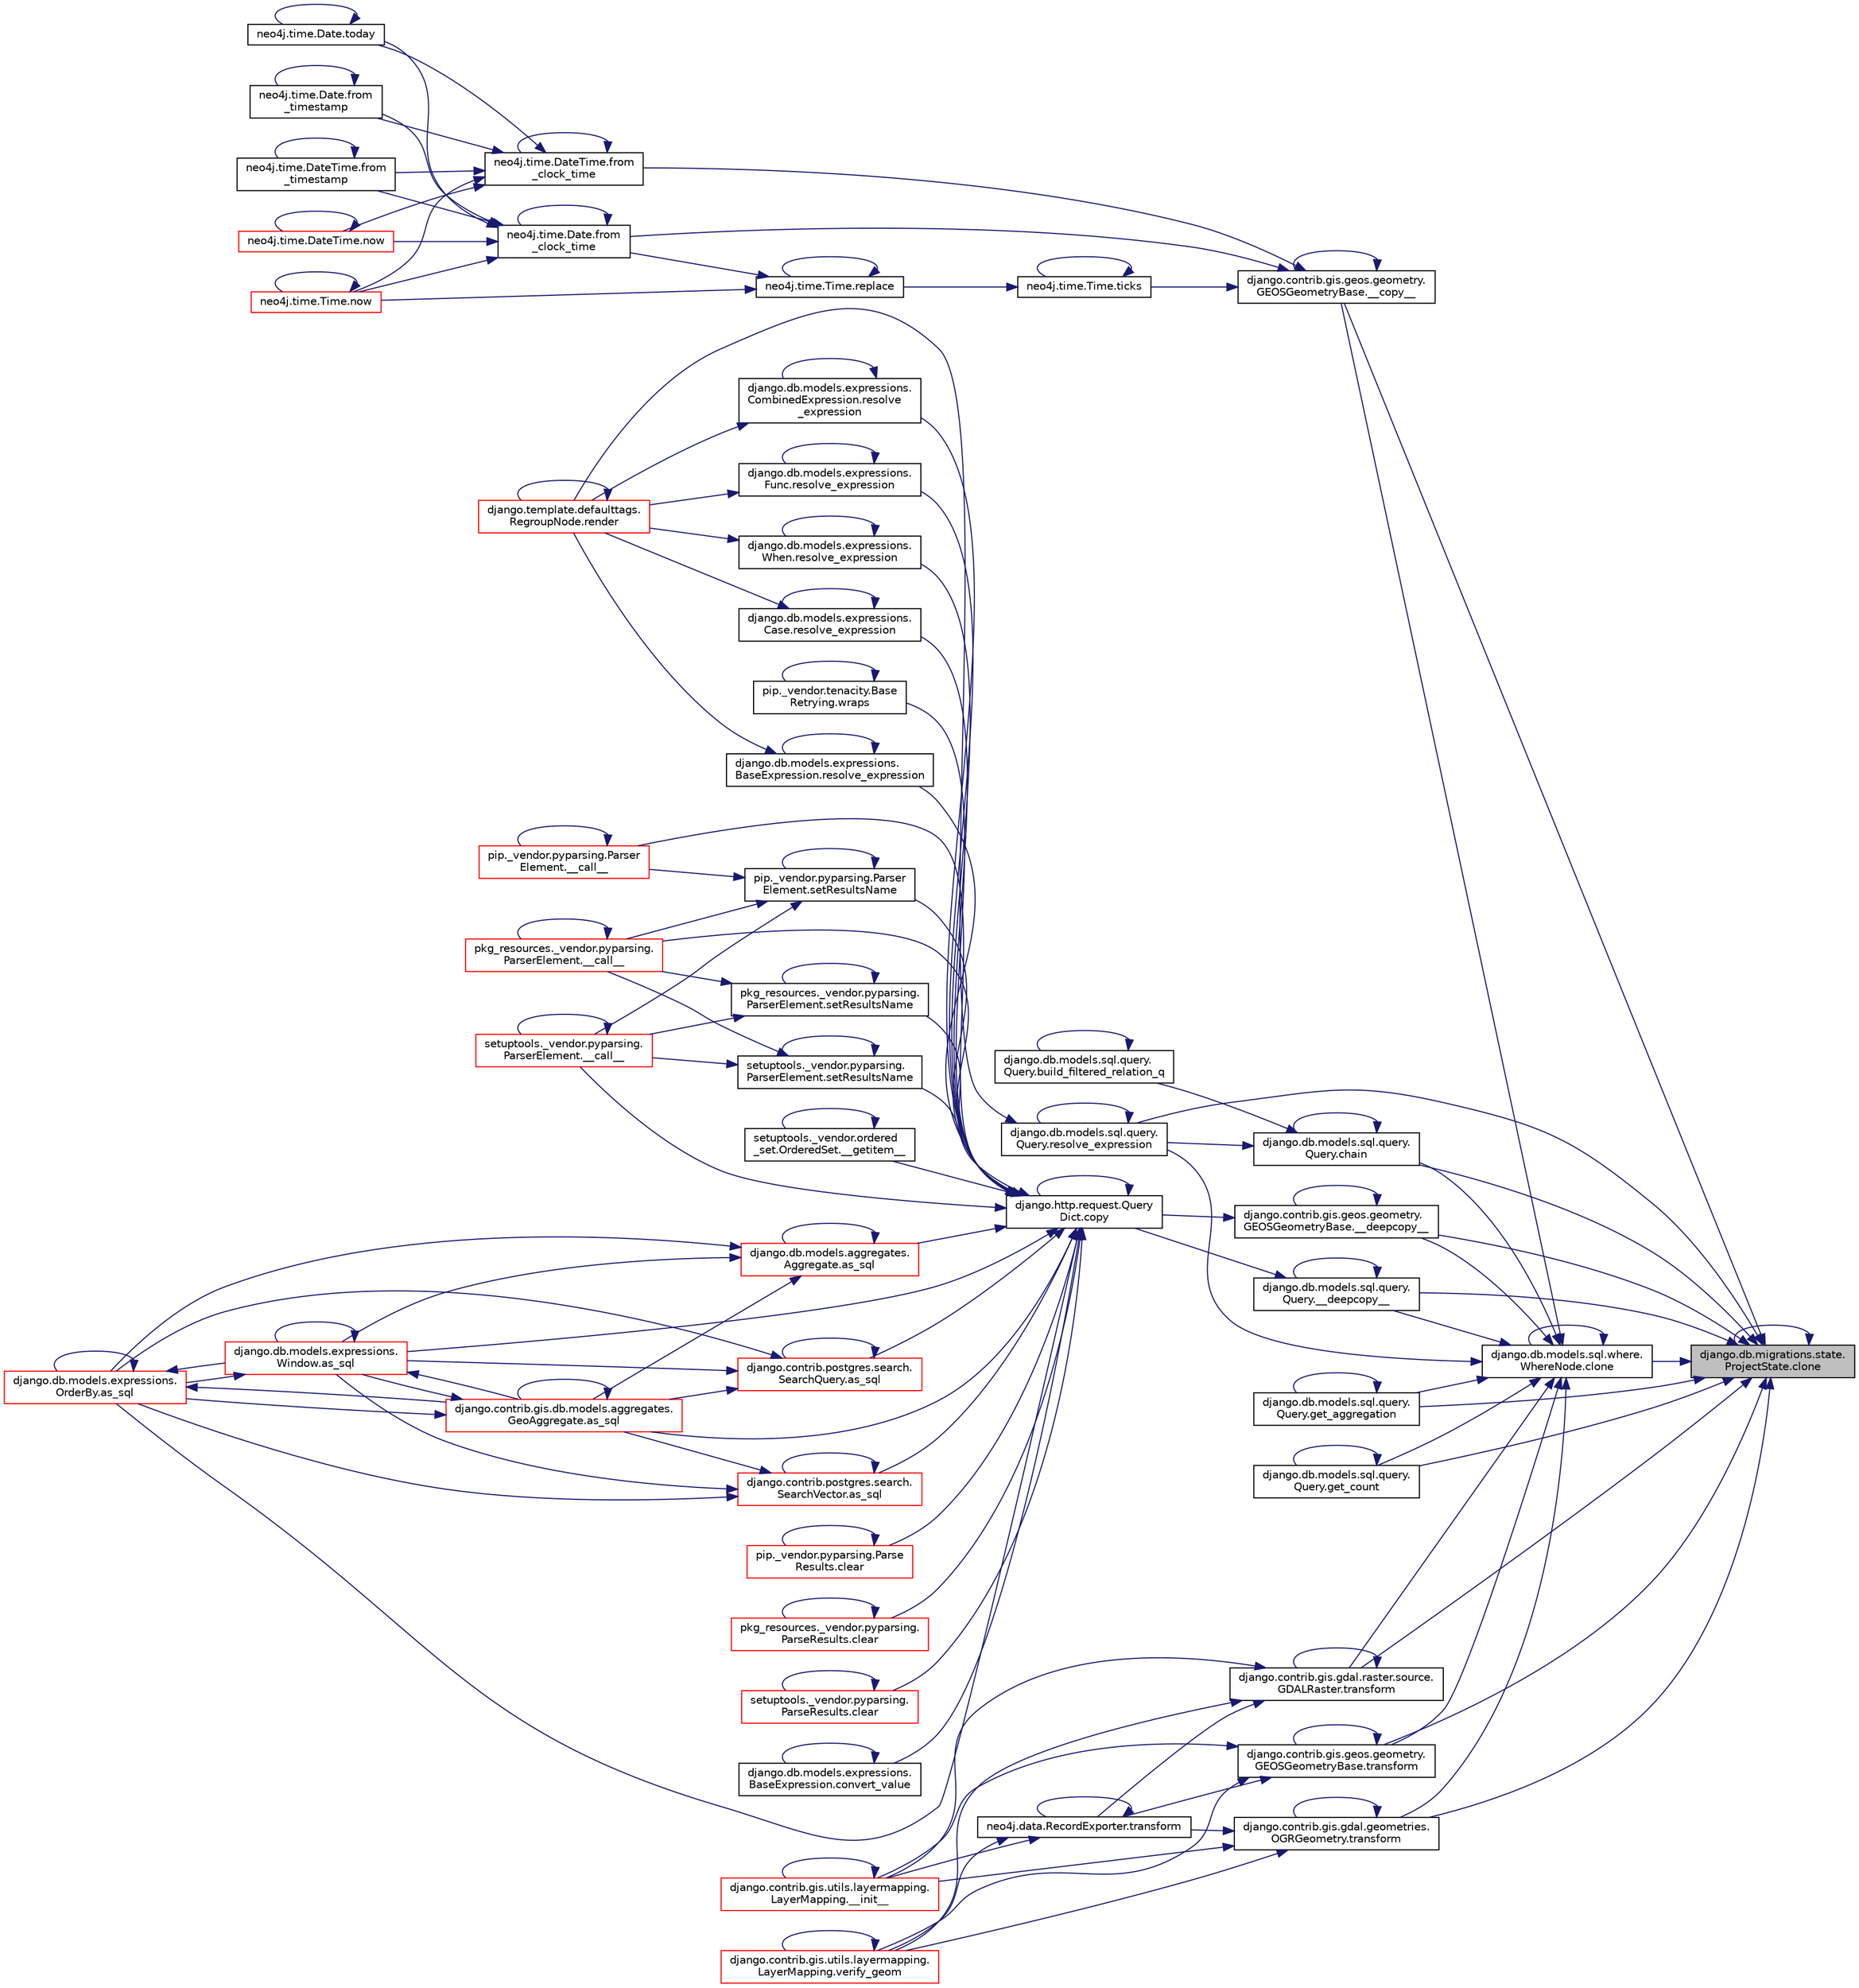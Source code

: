 digraph "django.db.migrations.state.ProjectState.clone"
{
 // LATEX_PDF_SIZE
  edge [fontname="Helvetica",fontsize="10",labelfontname="Helvetica",labelfontsize="10"];
  node [fontname="Helvetica",fontsize="10",shape=record];
  rankdir="RL";
  Node1 [label="django.db.migrations.state.\lProjectState.clone",height=0.2,width=0.4,color="black", fillcolor="grey75", style="filled", fontcolor="black",tooltip=" "];
  Node1 -> Node2 [dir="back",color="midnightblue",fontsize="10",style="solid",fontname="Helvetica"];
  Node2 [label="django.contrib.gis.geos.geometry.\lGEOSGeometryBase.__copy__",height=0.2,width=0.4,color="black", fillcolor="white", style="filled",URL="$d0/d97/classdjango_1_1contrib_1_1gis_1_1geos_1_1geometry_1_1_g_e_o_s_geometry_base.html#ad0b8f9f034cdd53b3646bc83bebfee9d",tooltip=" "];
  Node2 -> Node2 [dir="back",color="midnightblue",fontsize="10",style="solid",fontname="Helvetica"];
  Node2 -> Node3 [dir="back",color="midnightblue",fontsize="10",style="solid",fontname="Helvetica"];
  Node3 [label="neo4j.time.Date.from\l_clock_time",height=0.2,width=0.4,color="black", fillcolor="white", style="filled",URL="$d1/d6f/classneo4j_1_1time_1_1_date.html#a6e815a48a02a3f3d230e95d923cfb43b",tooltip=" "];
  Node3 -> Node3 [dir="back",color="midnightblue",fontsize="10",style="solid",fontname="Helvetica"];
  Node3 -> Node4 [dir="back",color="midnightblue",fontsize="10",style="solid",fontname="Helvetica"];
  Node4 [label="neo4j.time.Date.from\l_timestamp",height=0.2,width=0.4,color="black", fillcolor="white", style="filled",URL="$d1/d6f/classneo4j_1_1time_1_1_date.html#ad58021fec6b36c49f254926089415622",tooltip=" "];
  Node4 -> Node4 [dir="back",color="midnightblue",fontsize="10",style="solid",fontname="Helvetica"];
  Node3 -> Node5 [dir="back",color="midnightblue",fontsize="10",style="solid",fontname="Helvetica"];
  Node5 [label="neo4j.time.DateTime.from\l_timestamp",height=0.2,width=0.4,color="black", fillcolor="white", style="filled",URL="$d4/dcd/classneo4j_1_1time_1_1_date_time.html#a4d4684a2c591eafc581a2fda9ce123c9",tooltip=" "];
  Node5 -> Node5 [dir="back",color="midnightblue",fontsize="10",style="solid",fontname="Helvetica"];
  Node3 -> Node6 [dir="back",color="midnightblue",fontsize="10",style="solid",fontname="Helvetica"];
  Node6 [label="neo4j.time.Time.now",height=0.2,width=0.4,color="red", fillcolor="white", style="filled",URL="$db/d2a/classneo4j_1_1time_1_1_time.html#af50231a17a30a4c4cee2fcad3c023f46",tooltip=" "];
  Node6 -> Node6 [dir="back",color="midnightblue",fontsize="10",style="solid",fontname="Helvetica"];
  Node3 -> Node403 [dir="back",color="midnightblue",fontsize="10",style="solid",fontname="Helvetica"];
  Node403 [label="neo4j.time.DateTime.now",height=0.2,width=0.4,color="red", fillcolor="white", style="filled",URL="$d4/dcd/classneo4j_1_1time_1_1_date_time.html#a2b498ad246b4e6ad2238a68ad375ce34",tooltip=" "];
  Node403 -> Node403 [dir="back",color="midnightblue",fontsize="10",style="solid",fontname="Helvetica"];
  Node3 -> Node404 [dir="back",color="midnightblue",fontsize="10",style="solid",fontname="Helvetica"];
  Node404 [label="neo4j.time.Date.today",height=0.2,width=0.4,color="black", fillcolor="white", style="filled",URL="$d1/d6f/classneo4j_1_1time_1_1_date.html#a9f063ca6ba2a1f9c67cb16ee405d8c93",tooltip=" "];
  Node404 -> Node404 [dir="back",color="midnightblue",fontsize="10",style="solid",fontname="Helvetica"];
  Node2 -> Node402 [dir="back",color="midnightblue",fontsize="10",style="solid",fontname="Helvetica"];
  Node402 [label="neo4j.time.DateTime.from\l_clock_time",height=0.2,width=0.4,color="black", fillcolor="white", style="filled",URL="$d4/dcd/classneo4j_1_1time_1_1_date_time.html#a12a2d4d1586b225b0a6156d4e6d4cc0c",tooltip=" "];
  Node402 -> Node402 [dir="back",color="midnightblue",fontsize="10",style="solid",fontname="Helvetica"];
  Node402 -> Node4 [dir="back",color="midnightblue",fontsize="10",style="solid",fontname="Helvetica"];
  Node402 -> Node5 [dir="back",color="midnightblue",fontsize="10",style="solid",fontname="Helvetica"];
  Node402 -> Node6 [dir="back",color="midnightblue",fontsize="10",style="solid",fontname="Helvetica"];
  Node402 -> Node403 [dir="back",color="midnightblue",fontsize="10",style="solid",fontname="Helvetica"];
  Node402 -> Node404 [dir="back",color="midnightblue",fontsize="10",style="solid",fontname="Helvetica"];
  Node2 -> Node455 [dir="back",color="midnightblue",fontsize="10",style="solid",fontname="Helvetica"];
  Node455 [label="neo4j.time.Time.ticks",height=0.2,width=0.4,color="black", fillcolor="white", style="filled",URL="$db/d2a/classneo4j_1_1time_1_1_time.html#af3cbc3ab118ea3f7c8aaee2cc13a89e1",tooltip=" "];
  Node455 -> Node456 [dir="back",color="midnightblue",fontsize="10",style="solid",fontname="Helvetica"];
  Node456 [label="neo4j.time.Time.replace",height=0.2,width=0.4,color="black", fillcolor="white", style="filled",URL="$db/d2a/classneo4j_1_1time_1_1_time.html#a5460a840afb4c8da3de9bb82646b9c28",tooltip=" "];
  Node456 -> Node3 [dir="back",color="midnightblue",fontsize="10",style="solid",fontname="Helvetica"];
  Node456 -> Node6 [dir="back",color="midnightblue",fontsize="10",style="solid",fontname="Helvetica"];
  Node456 -> Node456 [dir="back",color="midnightblue",fontsize="10",style="solid",fontname="Helvetica"];
  Node455 -> Node455 [dir="back",color="midnightblue",fontsize="10",style="solid",fontname="Helvetica"];
  Node1 -> Node210 [dir="back",color="midnightblue",fontsize="10",style="solid",fontname="Helvetica"];
  Node210 [label="django.db.models.sql.query.\lQuery.__deepcopy__",height=0.2,width=0.4,color="black", fillcolor="white", style="filled",URL="$d6/d30/classdjango_1_1db_1_1models_1_1sql_1_1query_1_1_query.html#a47d0b39c5cf5d7f03c4ce7f394792e9e",tooltip=" "];
  Node210 -> Node210 [dir="back",color="midnightblue",fontsize="10",style="solid",fontname="Helvetica"];
  Node210 -> Node211 [dir="back",color="midnightblue",fontsize="10",style="solid",fontname="Helvetica"];
  Node211 [label="django.http.request.Query\lDict.copy",height=0.2,width=0.4,color="black", fillcolor="white", style="filled",URL="$d3/dd6/classdjango_1_1http_1_1request_1_1_query_dict.html#ae0e3cea351ea34f0e9139f73870da81e",tooltip=" "];
  Node211 -> Node11 [dir="back",color="midnightblue",fontsize="10",style="solid",fontname="Helvetica"];
  Node11 [label="pip._vendor.pyparsing.Parser\lElement.__call__",height=0.2,width=0.4,color="red", fillcolor="white", style="filled",URL="$df/d7f/classpip_1_1__vendor_1_1pyparsing_1_1_parser_element.html#ae345dfb10ea6a1e9c77120e86129ab16",tooltip=" "];
  Node11 -> Node11 [dir="back",color="midnightblue",fontsize="10",style="solid",fontname="Helvetica"];
  Node211 -> Node14 [dir="back",color="midnightblue",fontsize="10",style="solid",fontname="Helvetica"];
  Node14 [label="pkg_resources._vendor.pyparsing.\lParserElement.__call__",height=0.2,width=0.4,color="red", fillcolor="white", style="filled",URL="$de/df0/classpkg__resources_1_1__vendor_1_1pyparsing_1_1_parser_element.html#a43d9a7e720d29a80c49f63998712c9a5",tooltip=" "];
  Node14 -> Node14 [dir="back",color="midnightblue",fontsize="10",style="solid",fontname="Helvetica"];
  Node211 -> Node15 [dir="back",color="midnightblue",fontsize="10",style="solid",fontname="Helvetica"];
  Node15 [label="setuptools._vendor.pyparsing.\lParserElement.__call__",height=0.2,width=0.4,color="red", fillcolor="white", style="filled",URL="$d9/d25/classsetuptools_1_1__vendor_1_1pyparsing_1_1_parser_element.html#a7f154aa4d9339f88d2306325bf99b953",tooltip=" "];
  Node15 -> Node15 [dir="back",color="midnightblue",fontsize="10",style="solid",fontname="Helvetica"];
  Node211 -> Node16 [dir="back",color="midnightblue",fontsize="10",style="solid",fontname="Helvetica"];
  Node16 [label="setuptools._vendor.ordered\l_set.OrderedSet.__getitem__",height=0.2,width=0.4,color="black", fillcolor="white", style="filled",URL="$d0/d40/classsetuptools_1_1__vendor_1_1ordered__set_1_1_ordered_set.html#afa5d263824cc35374a0cf762672f68ae",tooltip=" "];
  Node16 -> Node16 [dir="back",color="midnightblue",fontsize="10",style="solid",fontname="Helvetica"];
  Node211 -> Node17 [dir="back",color="midnightblue",fontsize="10",style="solid",fontname="Helvetica"];
  Node17 [label="django.db.models.aggregates.\lAggregate.as_sql",height=0.2,width=0.4,color="red", fillcolor="white", style="filled",URL="$d7/d0c/classdjango_1_1db_1_1models_1_1aggregates_1_1_aggregate.html#a86af10d7994d4f7a535cb7476201db71",tooltip=" "];
  Node17 -> Node17 [dir="back",color="midnightblue",fontsize="10",style="solid",fontname="Helvetica"];
  Node17 -> Node20 [dir="back",color="midnightblue",fontsize="10",style="solid",fontname="Helvetica"];
  Node20 [label="django.contrib.gis.db.models.aggregates.\lGeoAggregate.as_sql",height=0.2,width=0.4,color="red", fillcolor="white", style="filled",URL="$df/dbe/classdjango_1_1contrib_1_1gis_1_1db_1_1models_1_1aggregates_1_1_geo_aggregate.html#a129bfb83cb8d965d40be63e974594fa7",tooltip=" "];
  Node20 -> Node20 [dir="back",color="midnightblue",fontsize="10",style="solid",fontname="Helvetica"];
  Node20 -> Node21 [dir="back",color="midnightblue",fontsize="10",style="solid",fontname="Helvetica"];
  Node21 [label="django.db.models.expressions.\lWindow.as_sql",height=0.2,width=0.4,color="red", fillcolor="white", style="filled",URL="$d6/d1c/classdjango_1_1db_1_1models_1_1expressions_1_1_window.html#a2a81a422e2884ef2026394b0f83416dc",tooltip=" "];
  Node21 -> Node20 [dir="back",color="midnightblue",fontsize="10",style="solid",fontname="Helvetica"];
  Node21 -> Node21 [dir="back",color="midnightblue",fontsize="10",style="solid",fontname="Helvetica"];
  Node21 -> Node22 [dir="back",color="midnightblue",fontsize="10",style="solid",fontname="Helvetica"];
  Node22 [label="django.db.models.expressions.\lOrderBy.as_sql",height=0.2,width=0.4,color="red", fillcolor="white", style="filled",URL="$da/d4d/classdjango_1_1db_1_1models_1_1expressions_1_1_order_by.html#a343064ad7cfdac310e95fd997ee6d4cc",tooltip=" "];
  Node22 -> Node20 [dir="back",color="midnightblue",fontsize="10",style="solid",fontname="Helvetica"];
  Node22 -> Node21 [dir="back",color="midnightblue",fontsize="10",style="solid",fontname="Helvetica"];
  Node22 -> Node22 [dir="back",color="midnightblue",fontsize="10",style="solid",fontname="Helvetica"];
  Node20 -> Node22 [dir="back",color="midnightblue",fontsize="10",style="solid",fontname="Helvetica"];
  Node17 -> Node21 [dir="back",color="midnightblue",fontsize="10",style="solid",fontname="Helvetica"];
  Node17 -> Node22 [dir="back",color="midnightblue",fontsize="10",style="solid",fontname="Helvetica"];
  Node211 -> Node20 [dir="back",color="midnightblue",fontsize="10",style="solid",fontname="Helvetica"];
  Node211 -> Node31 [dir="back",color="midnightblue",fontsize="10",style="solid",fontname="Helvetica"];
  Node31 [label="django.contrib.postgres.search.\lSearchVector.as_sql",height=0.2,width=0.4,color="red", fillcolor="white", style="filled",URL="$d3/d9b/classdjango_1_1contrib_1_1postgres_1_1search_1_1_search_vector.html#a20b770d5d88a5d8d2c6b3f60feb66e07",tooltip=" "];
  Node31 -> Node20 [dir="back",color="midnightblue",fontsize="10",style="solid",fontname="Helvetica"];
  Node31 -> Node31 [dir="back",color="midnightblue",fontsize="10",style="solid",fontname="Helvetica"];
  Node31 -> Node21 [dir="back",color="midnightblue",fontsize="10",style="solid",fontname="Helvetica"];
  Node31 -> Node22 [dir="back",color="midnightblue",fontsize="10",style="solid",fontname="Helvetica"];
  Node211 -> Node32 [dir="back",color="midnightblue",fontsize="10",style="solid",fontname="Helvetica"];
  Node32 [label="django.contrib.postgres.search.\lSearchQuery.as_sql",height=0.2,width=0.4,color="red", fillcolor="white", style="filled",URL="$d4/d5f/classdjango_1_1contrib_1_1postgres_1_1search_1_1_search_query.html#a08057a93d8da31c23329543b1d429539",tooltip=" "];
  Node32 -> Node20 [dir="back",color="midnightblue",fontsize="10",style="solid",fontname="Helvetica"];
  Node32 -> Node32 [dir="back",color="midnightblue",fontsize="10",style="solid",fontname="Helvetica"];
  Node32 -> Node21 [dir="back",color="midnightblue",fontsize="10",style="solid",fontname="Helvetica"];
  Node32 -> Node22 [dir="back",color="midnightblue",fontsize="10",style="solid",fontname="Helvetica"];
  Node211 -> Node21 [dir="back",color="midnightblue",fontsize="10",style="solid",fontname="Helvetica"];
  Node211 -> Node22 [dir="back",color="midnightblue",fontsize="10",style="solid",fontname="Helvetica"];
  Node211 -> Node33 [dir="back",color="midnightblue",fontsize="10",style="solid",fontname="Helvetica"];
  Node33 [label="pip._vendor.pyparsing.Parse\lResults.clear",height=0.2,width=0.4,color="red", fillcolor="white", style="filled",URL="$d3/d5b/classpip_1_1__vendor_1_1pyparsing_1_1_parse_results.html#ab6e049e34b90004c1d59069da7a5cc08",tooltip=" "];
  Node33 -> Node33 [dir="back",color="midnightblue",fontsize="10",style="solid",fontname="Helvetica"];
  Node211 -> Node74 [dir="back",color="midnightblue",fontsize="10",style="solid",fontname="Helvetica"];
  Node74 [label="pkg_resources._vendor.pyparsing.\lParseResults.clear",height=0.2,width=0.4,color="red", fillcolor="white", style="filled",URL="$d3/d93/classpkg__resources_1_1__vendor_1_1pyparsing_1_1_parse_results.html#a14a75f633961fdc58d077c5d26635038",tooltip=" "];
  Node74 -> Node74 [dir="back",color="midnightblue",fontsize="10",style="solid",fontname="Helvetica"];
  Node211 -> Node212 [dir="back",color="midnightblue",fontsize="10",style="solid",fontname="Helvetica"];
  Node212 [label="setuptools._vendor.pyparsing.\lParseResults.clear",height=0.2,width=0.4,color="red", fillcolor="white", style="filled",URL="$df/d77/classsetuptools_1_1__vendor_1_1pyparsing_1_1_parse_results.html#a2683a26b96b087edaec172f6f837058b",tooltip=" "];
  Node212 -> Node212 [dir="back",color="midnightblue",fontsize="10",style="solid",fontname="Helvetica"];
  Node211 -> Node217 [dir="back",color="midnightblue",fontsize="10",style="solid",fontname="Helvetica"];
  Node217 [label="django.db.models.expressions.\lBaseExpression.convert_value",height=0.2,width=0.4,color="black", fillcolor="white", style="filled",URL="$de/d6b/classdjango_1_1db_1_1models_1_1expressions_1_1_base_expression.html#a17a709653d93ba657fb2ed791346e38f",tooltip=" "];
  Node217 -> Node217 [dir="back",color="midnightblue",fontsize="10",style="solid",fontname="Helvetica"];
  Node211 -> Node211 [dir="back",color="midnightblue",fontsize="10",style="solid",fontname="Helvetica"];
  Node211 -> Node218 [dir="back",color="midnightblue",fontsize="10",style="solid",fontname="Helvetica"];
  Node218 [label="django.db.models.expressions.\lBaseExpression.resolve_expression",height=0.2,width=0.4,color="black", fillcolor="white", style="filled",URL="$de/d6b/classdjango_1_1db_1_1models_1_1expressions_1_1_base_expression.html#aa13750acce26e49830dd7f797f938bdc",tooltip=" "];
  Node218 -> Node28 [dir="back",color="midnightblue",fontsize="10",style="solid",fontname="Helvetica"];
  Node28 [label="django.template.defaulttags.\lRegroupNode.render",height=0.2,width=0.4,color="red", fillcolor="white", style="filled",URL="$da/d86/classdjango_1_1template_1_1defaulttags_1_1_regroup_node.html#a301b8a2fd8a69d413de73aa3065f73c6",tooltip=" "];
  Node28 -> Node28 [dir="back",color="midnightblue",fontsize="10",style="solid",fontname="Helvetica"];
  Node218 -> Node218 [dir="back",color="midnightblue",fontsize="10",style="solid",fontname="Helvetica"];
  Node211 -> Node219 [dir="back",color="midnightblue",fontsize="10",style="solid",fontname="Helvetica"];
  Node219 [label="django.db.models.expressions.\lCombinedExpression.resolve\l_expression",height=0.2,width=0.4,color="black", fillcolor="white", style="filled",URL="$dc/d12/classdjango_1_1db_1_1models_1_1expressions_1_1_combined_expression.html#a48f503b2ffb0cf67a3064f0cfab1f191",tooltip=" "];
  Node219 -> Node28 [dir="back",color="midnightblue",fontsize="10",style="solid",fontname="Helvetica"];
  Node219 -> Node219 [dir="back",color="midnightblue",fontsize="10",style="solid",fontname="Helvetica"];
  Node211 -> Node220 [dir="back",color="midnightblue",fontsize="10",style="solid",fontname="Helvetica"];
  Node220 [label="django.db.models.expressions.\lFunc.resolve_expression",height=0.2,width=0.4,color="black", fillcolor="white", style="filled",URL="$d8/d57/classdjango_1_1db_1_1models_1_1expressions_1_1_func.html#ad831ab3b8c4ec8e2c9ea0353d6790d38",tooltip=" "];
  Node220 -> Node28 [dir="back",color="midnightblue",fontsize="10",style="solid",fontname="Helvetica"];
  Node220 -> Node220 [dir="back",color="midnightblue",fontsize="10",style="solid",fontname="Helvetica"];
  Node211 -> Node221 [dir="back",color="midnightblue",fontsize="10",style="solid",fontname="Helvetica"];
  Node221 [label="django.db.models.expressions.\lWhen.resolve_expression",height=0.2,width=0.4,color="black", fillcolor="white", style="filled",URL="$d6/dd5/classdjango_1_1db_1_1models_1_1expressions_1_1_when.html#a0a28feb711df427e6c0eae219e5b5981",tooltip=" "];
  Node221 -> Node28 [dir="back",color="midnightblue",fontsize="10",style="solid",fontname="Helvetica"];
  Node221 -> Node221 [dir="back",color="midnightblue",fontsize="10",style="solid",fontname="Helvetica"];
  Node211 -> Node222 [dir="back",color="midnightblue",fontsize="10",style="solid",fontname="Helvetica"];
  Node222 [label="django.db.models.expressions.\lCase.resolve_expression",height=0.2,width=0.4,color="black", fillcolor="white", style="filled",URL="$dc/dfd/classdjango_1_1db_1_1models_1_1expressions_1_1_case.html#a54427dcdbedead4176f05b34572e85ad",tooltip=" "];
  Node222 -> Node28 [dir="back",color="midnightblue",fontsize="10",style="solid",fontname="Helvetica"];
  Node222 -> Node222 [dir="back",color="midnightblue",fontsize="10",style="solid",fontname="Helvetica"];
  Node211 -> Node223 [dir="back",color="midnightblue",fontsize="10",style="solid",fontname="Helvetica"];
  Node223 [label="pip._vendor.pyparsing.Parser\lElement.setResultsName",height=0.2,width=0.4,color="black", fillcolor="white", style="filled",URL="$df/d7f/classpip_1_1__vendor_1_1pyparsing_1_1_parser_element.html#ab7887526af9674a6b7969bd4d9756bf9",tooltip=" "];
  Node223 -> Node11 [dir="back",color="midnightblue",fontsize="10",style="solid",fontname="Helvetica"];
  Node223 -> Node14 [dir="back",color="midnightblue",fontsize="10",style="solid",fontname="Helvetica"];
  Node223 -> Node15 [dir="back",color="midnightblue",fontsize="10",style="solid",fontname="Helvetica"];
  Node223 -> Node223 [dir="back",color="midnightblue",fontsize="10",style="solid",fontname="Helvetica"];
  Node211 -> Node224 [dir="back",color="midnightblue",fontsize="10",style="solid",fontname="Helvetica"];
  Node224 [label="pkg_resources._vendor.pyparsing.\lParserElement.setResultsName",height=0.2,width=0.4,color="black", fillcolor="white", style="filled",URL="$de/df0/classpkg__resources_1_1__vendor_1_1pyparsing_1_1_parser_element.html#a787aafab87357373be31819f83517344",tooltip=" "];
  Node224 -> Node14 [dir="back",color="midnightblue",fontsize="10",style="solid",fontname="Helvetica"];
  Node224 -> Node15 [dir="back",color="midnightblue",fontsize="10",style="solid",fontname="Helvetica"];
  Node224 -> Node224 [dir="back",color="midnightblue",fontsize="10",style="solid",fontname="Helvetica"];
  Node211 -> Node225 [dir="back",color="midnightblue",fontsize="10",style="solid",fontname="Helvetica"];
  Node225 [label="setuptools._vendor.pyparsing.\lParserElement.setResultsName",height=0.2,width=0.4,color="black", fillcolor="white", style="filled",URL="$d9/d25/classsetuptools_1_1__vendor_1_1pyparsing_1_1_parser_element.html#a3c4dc5305a3369fad37fc46442079a69",tooltip=" "];
  Node225 -> Node14 [dir="back",color="midnightblue",fontsize="10",style="solid",fontname="Helvetica"];
  Node225 -> Node15 [dir="back",color="midnightblue",fontsize="10",style="solid",fontname="Helvetica"];
  Node225 -> Node225 [dir="back",color="midnightblue",fontsize="10",style="solid",fontname="Helvetica"];
  Node211 -> Node226 [dir="back",color="midnightblue",fontsize="10",style="solid",fontname="Helvetica"];
  Node226 [label="pip._vendor.tenacity.Base\lRetrying.wraps",height=0.2,width=0.4,color="black", fillcolor="white", style="filled",URL="$d2/d69/classpip_1_1__vendor_1_1tenacity_1_1_base_retrying.html#ac425e76589ab1ebafc9603fc6f5d6784",tooltip=" "];
  Node226 -> Node226 [dir="back",color="midnightblue",fontsize="10",style="solid",fontname="Helvetica"];
  Node1 -> Node227 [dir="back",color="midnightblue",fontsize="10",style="solid",fontname="Helvetica"];
  Node227 [label="django.contrib.gis.geos.geometry.\lGEOSGeometryBase.__deepcopy__",height=0.2,width=0.4,color="black", fillcolor="white", style="filled",URL="$d0/d97/classdjango_1_1contrib_1_1gis_1_1geos_1_1geometry_1_1_g_e_o_s_geometry_base.html#abd885baf64b30178d1b8fc440359bd52",tooltip=" "];
  Node227 -> Node227 [dir="back",color="midnightblue",fontsize="10",style="solid",fontname="Helvetica"];
  Node227 -> Node211 [dir="back",color="midnightblue",fontsize="10",style="solid",fontname="Helvetica"];
  Node1 -> Node228 [dir="back",color="midnightblue",fontsize="10",style="solid",fontname="Helvetica"];
  Node228 [label="django.db.models.sql.query.\lQuery.chain",height=0.2,width=0.4,color="black", fillcolor="white", style="filled",URL="$d6/d30/classdjango_1_1db_1_1models_1_1sql_1_1query_1_1_query.html#a37be68b6aa70388830ba40dcf69226e0",tooltip=" "];
  Node228 -> Node229 [dir="back",color="midnightblue",fontsize="10",style="solid",fontname="Helvetica"];
  Node229 [label="django.db.models.sql.query.\lQuery.build_filtered_relation_q",height=0.2,width=0.4,color="black", fillcolor="white", style="filled",URL="$d6/d30/classdjango_1_1db_1_1models_1_1sql_1_1query_1_1_query.html#afd6c427661ede42224226b8ba1c4d667",tooltip=" "];
  Node229 -> Node229 [dir="back",color="midnightblue",fontsize="10",style="solid",fontname="Helvetica"];
  Node228 -> Node228 [dir="back",color="midnightblue",fontsize="10",style="solid",fontname="Helvetica"];
  Node228 -> Node230 [dir="back",color="midnightblue",fontsize="10",style="solid",fontname="Helvetica"];
  Node230 [label="django.db.models.sql.query.\lQuery.resolve_expression",height=0.2,width=0.4,color="black", fillcolor="white", style="filled",URL="$d6/d30/classdjango_1_1db_1_1models_1_1sql_1_1query_1_1_query.html#a9e8ca457b39c8f73a40d5ab53980fe1b",tooltip=" "];
  Node230 -> Node28 [dir="back",color="midnightblue",fontsize="10",style="solid",fontname="Helvetica"];
  Node230 -> Node230 [dir="back",color="midnightblue",fontsize="10",style="solid",fontname="Helvetica"];
  Node1 -> Node1 [dir="back",color="midnightblue",fontsize="10",style="solid",fontname="Helvetica"];
  Node1 -> Node231 [dir="back",color="midnightblue",fontsize="10",style="solid",fontname="Helvetica"];
  Node231 [label="django.db.models.sql.where.\lWhereNode.clone",height=0.2,width=0.4,color="black", fillcolor="white", style="filled",URL="$db/da3/classdjango_1_1db_1_1models_1_1sql_1_1where_1_1_where_node.html#aa169773c5fb2dda662bec5946ed79263",tooltip=" "];
  Node231 -> Node2 [dir="back",color="midnightblue",fontsize="10",style="solid",fontname="Helvetica"];
  Node231 -> Node210 [dir="back",color="midnightblue",fontsize="10",style="solid",fontname="Helvetica"];
  Node231 -> Node227 [dir="back",color="midnightblue",fontsize="10",style="solid",fontname="Helvetica"];
  Node231 -> Node228 [dir="back",color="midnightblue",fontsize="10",style="solid",fontname="Helvetica"];
  Node231 -> Node231 [dir="back",color="midnightblue",fontsize="10",style="solid",fontname="Helvetica"];
  Node231 -> Node232 [dir="back",color="midnightblue",fontsize="10",style="solid",fontname="Helvetica"];
  Node232 [label="django.db.models.sql.query.\lQuery.get_aggregation",height=0.2,width=0.4,color="black", fillcolor="white", style="filled",URL="$d6/d30/classdjango_1_1db_1_1models_1_1sql_1_1query_1_1_query.html#ab4d610fd0c5584b3a54114136328c7f2",tooltip=" "];
  Node232 -> Node232 [dir="back",color="midnightblue",fontsize="10",style="solid",fontname="Helvetica"];
  Node231 -> Node233 [dir="back",color="midnightblue",fontsize="10",style="solid",fontname="Helvetica"];
  Node233 [label="django.db.models.sql.query.\lQuery.get_count",height=0.2,width=0.4,color="black", fillcolor="white", style="filled",URL="$d6/d30/classdjango_1_1db_1_1models_1_1sql_1_1query_1_1_query.html#ac79609ff8cae523450ee522120f71f02",tooltip=" "];
  Node233 -> Node233 [dir="back",color="midnightblue",fontsize="10",style="solid",fontname="Helvetica"];
  Node231 -> Node230 [dir="back",color="midnightblue",fontsize="10",style="solid",fontname="Helvetica"];
  Node231 -> Node234 [dir="back",color="midnightblue",fontsize="10",style="solid",fontname="Helvetica"];
  Node234 [label="django.contrib.gis.gdal.geometries.\lOGRGeometry.transform",height=0.2,width=0.4,color="black", fillcolor="white", style="filled",URL="$dd/d78/classdjango_1_1contrib_1_1gis_1_1gdal_1_1geometries_1_1_o_g_r_geometry.html#a226a7d57d4415577e5134c074054bc99",tooltip=" "];
  Node234 -> Node235 [dir="back",color="midnightblue",fontsize="10",style="solid",fontname="Helvetica"];
  Node235 [label="django.contrib.gis.utils.layermapping.\lLayerMapping.__init__",height=0.2,width=0.4,color="red", fillcolor="white", style="filled",URL="$d5/d90/classdjango_1_1contrib_1_1gis_1_1utils_1_1layermapping_1_1_layer_mapping.html#a441abbcdca471c0850e042f57479dcf7",tooltip=" "];
  Node235 -> Node235 [dir="back",color="midnightblue",fontsize="10",style="solid",fontname="Helvetica"];
  Node234 -> Node234 [dir="back",color="midnightblue",fontsize="10",style="solid",fontname="Helvetica"];
  Node234 -> Node236 [dir="back",color="midnightblue",fontsize="10",style="solid",fontname="Helvetica"];
  Node236 [label="neo4j.data.RecordExporter.transform",height=0.2,width=0.4,color="black", fillcolor="white", style="filled",URL="$d0/d43/classneo4j_1_1data_1_1_record_exporter.html#af57c6f246b7a8a74a10483e2b72d2324",tooltip=" "];
  Node236 -> Node235 [dir="back",color="midnightblue",fontsize="10",style="solid",fontname="Helvetica"];
  Node236 -> Node236 [dir="back",color="midnightblue",fontsize="10",style="solid",fontname="Helvetica"];
  Node236 -> Node237 [dir="back",color="midnightblue",fontsize="10",style="solid",fontname="Helvetica"];
  Node237 [label="django.contrib.gis.utils.layermapping.\lLayerMapping.verify_geom",height=0.2,width=0.4,color="red", fillcolor="white", style="filled",URL="$d5/d90/classdjango_1_1contrib_1_1gis_1_1utils_1_1layermapping_1_1_layer_mapping.html#a890f581dde917ba02fda1ab9f42132c7",tooltip=" "];
  Node237 -> Node237 [dir="back",color="midnightblue",fontsize="10",style="solid",fontname="Helvetica"];
  Node234 -> Node237 [dir="back",color="midnightblue",fontsize="10",style="solid",fontname="Helvetica"];
  Node231 -> Node258 [dir="back",color="midnightblue",fontsize="10",style="solid",fontname="Helvetica"];
  Node258 [label="django.contrib.gis.geos.geometry.\lGEOSGeometryBase.transform",height=0.2,width=0.4,color="black", fillcolor="white", style="filled",URL="$d0/d97/classdjango_1_1contrib_1_1gis_1_1geos_1_1geometry_1_1_g_e_o_s_geometry_base.html#ac923464876d4b3837fba9dd803901fd4",tooltip=" "];
  Node258 -> Node235 [dir="back",color="midnightblue",fontsize="10",style="solid",fontname="Helvetica"];
  Node258 -> Node258 [dir="back",color="midnightblue",fontsize="10",style="solid",fontname="Helvetica"];
  Node258 -> Node236 [dir="back",color="midnightblue",fontsize="10",style="solid",fontname="Helvetica"];
  Node258 -> Node237 [dir="back",color="midnightblue",fontsize="10",style="solid",fontname="Helvetica"];
  Node231 -> Node259 [dir="back",color="midnightblue",fontsize="10",style="solid",fontname="Helvetica"];
  Node259 [label="django.contrib.gis.gdal.raster.source.\lGDALRaster.transform",height=0.2,width=0.4,color="black", fillcolor="white", style="filled",URL="$db/dff/classdjango_1_1contrib_1_1gis_1_1gdal_1_1raster_1_1source_1_1_g_d_a_l_raster.html#af3ba81aa62a5cbe23044654c37dc4d7e",tooltip=" "];
  Node259 -> Node235 [dir="back",color="midnightblue",fontsize="10",style="solid",fontname="Helvetica"];
  Node259 -> Node259 [dir="back",color="midnightblue",fontsize="10",style="solid",fontname="Helvetica"];
  Node259 -> Node236 [dir="back",color="midnightblue",fontsize="10",style="solid",fontname="Helvetica"];
  Node259 -> Node237 [dir="back",color="midnightblue",fontsize="10",style="solid",fontname="Helvetica"];
  Node1 -> Node232 [dir="back",color="midnightblue",fontsize="10",style="solid",fontname="Helvetica"];
  Node1 -> Node233 [dir="back",color="midnightblue",fontsize="10",style="solid",fontname="Helvetica"];
  Node1 -> Node230 [dir="back",color="midnightblue",fontsize="10",style="solid",fontname="Helvetica"];
  Node1 -> Node234 [dir="back",color="midnightblue",fontsize="10",style="solid",fontname="Helvetica"];
  Node1 -> Node258 [dir="back",color="midnightblue",fontsize="10",style="solid",fontname="Helvetica"];
  Node1 -> Node259 [dir="back",color="midnightblue",fontsize="10",style="solid",fontname="Helvetica"];
}

